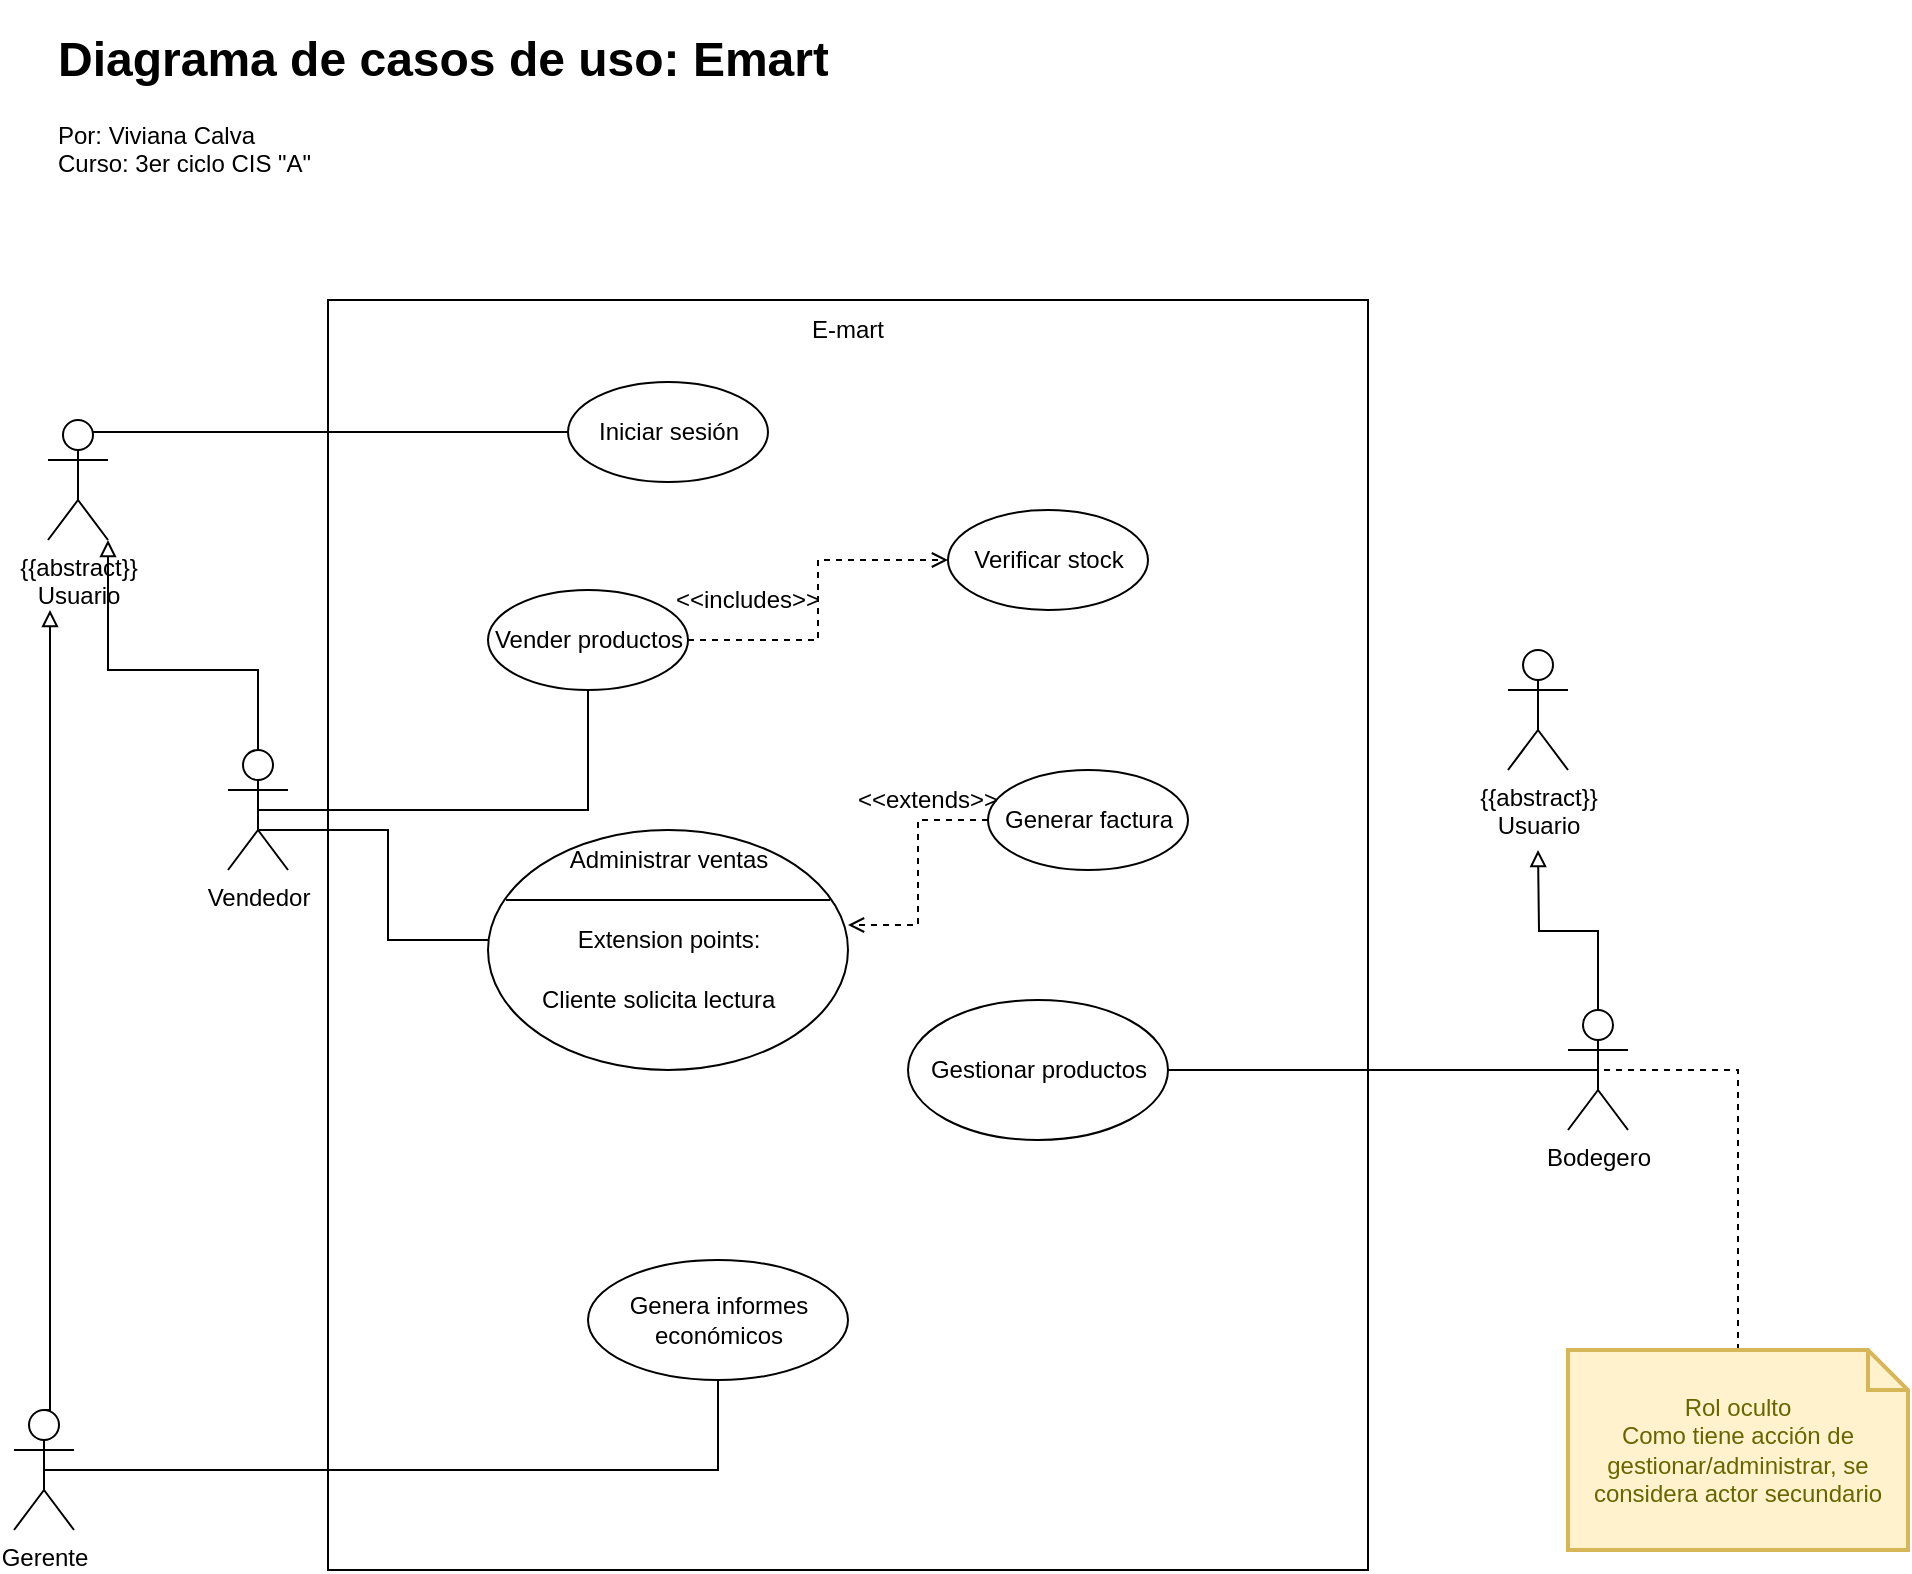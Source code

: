 <mxfile version="20.5.3" type="github"><diagram id="314zsptk-xz5VwNzSBfa" name="Página-1"><mxGraphModel dx="998" dy="540" grid="1" gridSize="10" guides="1" tooltips="1" connect="1" arrows="1" fold="1" page="1" pageScale="1" pageWidth="827" pageHeight="1169" math="0" shadow="0"><root><mxCell id="0"/><mxCell id="1" parent="0"/><mxCell id="V4FroaAh1tKw8mxO_LVg-1" value="" style="rounded=0;whiteSpace=wrap;html=1;" parent="1" vertex="1"><mxGeometry x="277" y="400" width="520" height="635" as="geometry"/></mxCell><mxCell id="V4FroaAh1tKw8mxO_LVg-2" value="E-mart" style="text;html=1;strokeColor=none;fillColor=none;align=center;verticalAlign=middle;whiteSpace=wrap;rounded=0;" parent="1" vertex="1"><mxGeometry x="507" y="400" width="60" height="30" as="geometry"/></mxCell><mxCell id="V4FroaAh1tKw8mxO_LVg-3" value="Iniciar sesión" style="shape=ellipse;html=1;dashed=0;whitespace=wrap;perimeter=ellipsePerimeter;" parent="1" vertex="1"><mxGeometry x="397" y="441" width="100" height="50" as="geometry"/></mxCell><mxCell id="V4FroaAh1tKw8mxO_LVg-27" style="edgeStyle=orthogonalEdgeStyle;rounded=0;orthogonalLoop=1;jettySize=auto;html=1;endArrow=open;endFill=0;dashed=1;" parent="1" source="V4FroaAh1tKw8mxO_LVg-4" target="V4FroaAh1tKw8mxO_LVg-6" edge="1"><mxGeometry relative="1" as="geometry"/></mxCell><mxCell id="V4FroaAh1tKw8mxO_LVg-4" value="Vender productos" style="shape=ellipse;html=1;dashed=0;whitespace=wrap;perimeter=ellipsePerimeter;" parent="1" vertex="1"><mxGeometry x="357" y="545" width="100" height="50" as="geometry"/></mxCell><mxCell id="k9KbZwNY2JsWn1-P436o-2" style="edgeStyle=orthogonalEdgeStyle;rounded=0;orthogonalLoop=1;jettySize=auto;html=1;exitX=0;exitY=0.5;exitDx=0;exitDy=0;entryX=1;entryY=0.25;entryDx=0;entryDy=0;dashed=1;endArrow=open;endFill=0;" parent="1" source="V4FroaAh1tKw8mxO_LVg-5" target="V4FroaAh1tKw8mxO_LVg-32" edge="1"><mxGeometry relative="1" as="geometry"/></mxCell><mxCell id="V4FroaAh1tKw8mxO_LVg-5" value="Generar factura" style="shape=ellipse;html=1;dashed=0;whitespace=wrap;perimeter=ellipsePerimeter;" parent="1" vertex="1"><mxGeometry x="607" y="635" width="100" height="50" as="geometry"/></mxCell><mxCell id="V4FroaAh1tKw8mxO_LVg-6" value="Verificar stock" style="shape=ellipse;html=1;dashed=0;whitespace=wrap;perimeter=ellipsePerimeter;" parent="1" vertex="1"><mxGeometry x="587" y="505" width="100" height="50" as="geometry"/></mxCell><mxCell id="V4FroaAh1tKw8mxO_LVg-7" value="Gestionar productos" style="shape=ellipse;html=1;dashed=0;whitespace=wrap;perimeter=ellipsePerimeter;" parent="1" vertex="1"><mxGeometry x="567" y="750" width="130" height="70" as="geometry"/></mxCell><mxCell id="V4FroaAh1tKw8mxO_LVg-8" value="Genera informes &lt;br&gt;económicos" style="shape=ellipse;html=1;dashed=0;whitespace=wrap;perimeter=ellipsePerimeter;" parent="1" vertex="1"><mxGeometry x="407" y="880" width="130" height="60" as="geometry"/></mxCell><mxCell id="V4FroaAh1tKw8mxO_LVg-25" style="edgeStyle=orthogonalEdgeStyle;rounded=0;orthogonalLoop=1;jettySize=auto;html=1;exitX=0.75;exitY=0.1;exitDx=0;exitDy=0;exitPerimeter=0;endArrow=none;endFill=0;" parent="1" source="V4FroaAh1tKw8mxO_LVg-9" target="V4FroaAh1tKw8mxO_LVg-3" edge="1"><mxGeometry relative="1" as="geometry"/></mxCell><mxCell id="V4FroaAh1tKw8mxO_LVg-9" value="{{abstract}}&lt;br&gt;Usuario" style="shape=umlActor;verticalLabelPosition=bottom;verticalAlign=top;html=1;outlineConnect=0;" parent="1" vertex="1"><mxGeometry x="137" y="460" width="30" height="60" as="geometry"/></mxCell><mxCell id="V4FroaAh1tKw8mxO_LVg-21" style="edgeStyle=orthogonalEdgeStyle;rounded=0;orthogonalLoop=1;jettySize=auto;html=1;endArrow=block;endFill=0;exitX=0.5;exitY=0;exitDx=0;exitDy=0;exitPerimeter=0;" parent="1" source="V4FroaAh1tKw8mxO_LVg-10" edge="1"><mxGeometry relative="1" as="geometry"><mxPoint x="133" y="990" as="sourcePoint"/><mxPoint x="138" y="555" as="targetPoint"/><Array as="points"><mxPoint x="138" y="955"/></Array></mxGeometry></mxCell><mxCell id="k9KbZwNY2JsWn1-P436o-6" style="edgeStyle=orthogonalEdgeStyle;rounded=0;orthogonalLoop=1;jettySize=auto;html=1;exitX=0.5;exitY=0.5;exitDx=0;exitDy=0;exitPerimeter=0;endArrow=none;endFill=0;" parent="1" source="V4FroaAh1tKw8mxO_LVg-10" target="V4FroaAh1tKw8mxO_LVg-8" edge="1"><mxGeometry relative="1" as="geometry"/></mxCell><mxCell id="V4FroaAh1tKw8mxO_LVg-10" value="Gerente" style="shape=umlActor;verticalLabelPosition=bottom;verticalAlign=top;html=1;outlineConnect=0;" parent="1" vertex="1"><mxGeometry x="120" y="955" width="30" height="60" as="geometry"/></mxCell><mxCell id="V4FroaAh1tKw8mxO_LVg-22" style="edgeStyle=orthogonalEdgeStyle;rounded=0;orthogonalLoop=1;jettySize=auto;html=1;exitX=0.5;exitY=0;exitDx=0;exitDy=0;exitPerimeter=0;endArrow=block;endFill=0;" parent="1" source="V4FroaAh1tKw8mxO_LVg-15" target="V4FroaAh1tKw8mxO_LVg-9" edge="1"><mxGeometry relative="1" as="geometry"><mxPoint x="157" y="675" as="targetPoint"/><Array as="points"><mxPoint x="242" y="585"/><mxPoint x="167" y="585"/></Array></mxGeometry></mxCell><mxCell id="V4FroaAh1tKw8mxO_LVg-26" style="edgeStyle=orthogonalEdgeStyle;rounded=0;orthogonalLoop=1;jettySize=auto;html=1;exitX=0.5;exitY=0.5;exitDx=0;exitDy=0;exitPerimeter=0;endArrow=none;endFill=0;" parent="1" source="V4FroaAh1tKw8mxO_LVg-15" target="V4FroaAh1tKw8mxO_LVg-4" edge="1"><mxGeometry relative="1" as="geometry"/></mxCell><mxCell id="k9KbZwNY2JsWn1-P436o-3" style="edgeStyle=orthogonalEdgeStyle;rounded=0;orthogonalLoop=1;jettySize=auto;html=1;exitX=0.5;exitY=0.5;exitDx=0;exitDy=0;exitPerimeter=0;entryX=0;entryY=0.5;entryDx=0;entryDy=0;endArrow=none;endFill=0;" parent="1" source="V4FroaAh1tKw8mxO_LVg-15" target="V4FroaAh1tKw8mxO_LVg-32" edge="1"><mxGeometry relative="1" as="geometry"><Array as="points"><mxPoint x="242" y="665"/><mxPoint x="307" y="665"/><mxPoint x="307" y="720"/></Array></mxGeometry></mxCell><mxCell id="V4FroaAh1tKw8mxO_LVg-15" value="Vendedor" style="shape=umlActor;verticalLabelPosition=bottom;verticalAlign=top;html=1;outlineConnect=0;" parent="1" vertex="1"><mxGeometry x="227" y="625" width="30" height="60" as="geometry"/></mxCell><mxCell id="V4FroaAh1tKw8mxO_LVg-20" style="edgeStyle=orthogonalEdgeStyle;rounded=0;orthogonalLoop=1;jettySize=auto;html=1;exitX=0.5;exitY=0;exitDx=0;exitDy=0;exitPerimeter=0;endArrow=block;endFill=0;" parent="1" source="V4FroaAh1tKw8mxO_LVg-16" edge="1"><mxGeometry relative="1" as="geometry"><mxPoint x="882" y="675" as="targetPoint"/></mxGeometry></mxCell><mxCell id="k9KbZwNY2JsWn1-P436o-5" style="edgeStyle=orthogonalEdgeStyle;rounded=0;orthogonalLoop=1;jettySize=auto;html=1;exitX=0.5;exitY=0.5;exitDx=0;exitDy=0;exitPerimeter=0;endArrow=none;endFill=0;" parent="1" source="V4FroaAh1tKw8mxO_LVg-16" target="V4FroaAh1tKw8mxO_LVg-7" edge="1"><mxGeometry relative="1" as="geometry"/></mxCell><mxCell id="V4FroaAh1tKw8mxO_LVg-16" value="Bodegero" style="shape=umlActor;verticalLabelPosition=bottom;verticalAlign=top;html=1;outlineConnect=0;" parent="1" vertex="1"><mxGeometry x="897" y="755" width="30" height="60" as="geometry"/></mxCell><mxCell id="V4FroaAh1tKw8mxO_LVg-17" value="{{abstract}}&lt;br&gt;Usuario" style="shape=umlActor;verticalLabelPosition=bottom;verticalAlign=top;html=1;outlineConnect=0;" parent="1" vertex="1"><mxGeometry x="867" y="575" width="30" height="60" as="geometry"/></mxCell><mxCell id="V4FroaAh1tKw8mxO_LVg-28" value="&amp;lt;&amp;lt;includes&amp;gt;&amp;gt;" style="text;html=1;strokeColor=none;fillColor=none;align=center;verticalAlign=middle;whiteSpace=wrap;rounded=0;" parent="1" vertex="1"><mxGeometry x="457" y="535" width="60" height="30" as="geometry"/></mxCell><mxCell id="V4FroaAh1tKw8mxO_LVg-29" value="" style="shape=ellipse;container=1;horizontal=1;horizontalStack=0;resizeParent=1;resizeParentMax=0;resizeLast=0;html=1;dashed=0;collapsible=0;" parent="1" vertex="1"><mxGeometry x="357" y="665" width="180" height="120" as="geometry"/></mxCell><mxCell id="V4FroaAh1tKw8mxO_LVg-30" value="Administrar ventas" style="html=1;strokeColor=none;fillColor=none;align=center;verticalAlign=middle;rotatable=0;" parent="V4FroaAh1tKw8mxO_LVg-29" vertex="1"><mxGeometry width="180" height="30" as="geometry"/></mxCell><mxCell id="V4FroaAh1tKw8mxO_LVg-31" value="" style="line;strokeWidth=1;fillColor=none;rotatable=0;labelPosition=right;points=[];portConstraint=eastwest;dashed=0;resizeWidth=1;" parent="V4FroaAh1tKw8mxO_LVg-29" vertex="1"><mxGeometry x="9" y="30" width="162" height="10" as="geometry"/></mxCell><mxCell id="V4FroaAh1tKw8mxO_LVg-32" value="Extension points:" style="text;html=1;align=center;verticalAlign=middle;rotatable=0;fillColor=none;strokeColor=none;" parent="V4FroaAh1tKw8mxO_LVg-29" vertex="1"><mxGeometry y="40" width="180" height="30" as="geometry"/></mxCell><mxCell id="V4FroaAh1tKw8mxO_LVg-33" value="Cliente solicita lectura" style="text;html=1;align=left;verticalAlign=middle;rotatable=0;spacingLeft=25;fillColor=none;strokeColor=none;" parent="V4FroaAh1tKw8mxO_LVg-29" vertex="1"><mxGeometry y="70" width="180" height="30" as="geometry"/></mxCell><mxCell id="k9KbZwNY2JsWn1-P436o-4" value="&amp;lt;&amp;lt;extends&amp;gt;&amp;gt;" style="text;html=1;strokeColor=none;fillColor=none;align=center;verticalAlign=middle;whiteSpace=wrap;rounded=0;" parent="1" vertex="1"><mxGeometry x="547" y="635" width="60" height="30" as="geometry"/></mxCell><mxCell id="k9KbZwNY2JsWn1-P436o-8" style="edgeStyle=orthogonalEdgeStyle;rounded=0;orthogonalLoop=1;jettySize=auto;html=1;entryX=0.5;entryY=0.5;entryDx=0;entryDy=0;entryPerimeter=0;fontSize=12;endArrow=none;endFill=0;exitX=0.5;exitY=0;exitDx=0;exitDy=0;exitPerimeter=0;dashed=1;" parent="1" source="k9KbZwNY2JsWn1-P436o-7" target="V4FroaAh1tKw8mxO_LVg-16" edge="1"><mxGeometry relative="1" as="geometry"><Array as="points"><mxPoint x="982" y="785"/></Array></mxGeometry></mxCell><mxCell id="k9KbZwNY2JsWn1-P436o-7" value="Rol oculto&lt;br style=&quot;font-size: 12px;&quot;&gt;Como tiene acción de gestionar/administrar, se considera actor secundario" style="shape=note;strokeWidth=2;fontSize=12;size=20;whiteSpace=wrap;html=1;fillColor=#fff2cc;strokeColor=#d6b656;fontColor=#666600;" parent="1" vertex="1"><mxGeometry x="897" y="925" width="170" height="100" as="geometry"/></mxCell><mxCell id="k9KbZwNY2JsWn1-P436o-9" value="&lt;h1&gt;Diagrama de casos de uso: Emart&lt;/h1&gt;&lt;p&gt;Por: Viviana Calva&lt;br&gt;Curso: 3er ciclo CIS &quot;A&quot;&lt;/p&gt;" style="text;html=1;strokeColor=none;fillColor=none;spacing=5;spacingTop=-20;whiteSpace=wrap;overflow=hidden;rounded=0;fontSize=12;" parent="1" vertex="1"><mxGeometry x="137" y="260" width="710" height="120" as="geometry"/></mxCell></root></mxGraphModel></diagram></mxfile>